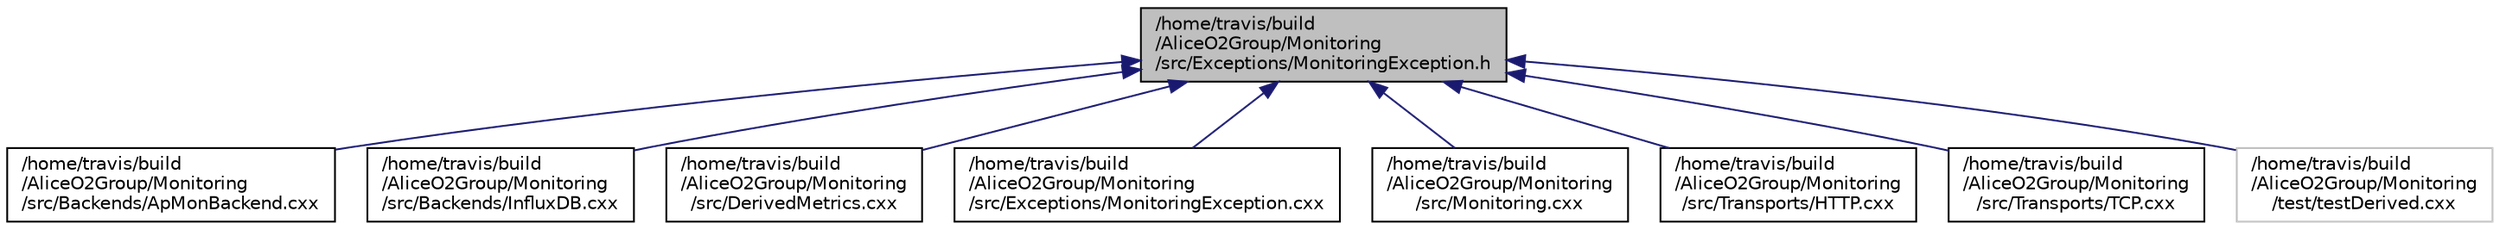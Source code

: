 digraph "/home/travis/build/AliceO2Group/Monitoring/src/Exceptions/MonitoringException.h"
{
 // INTERACTIVE_SVG=YES
  bgcolor="transparent";
  edge [fontname="Helvetica",fontsize="10",labelfontname="Helvetica",labelfontsize="10"];
  node [fontname="Helvetica",fontsize="10",shape=record];
  Node1 [label="/home/travis/build\l/AliceO2Group/Monitoring\l/src/Exceptions/MonitoringException.h",height=0.2,width=0.4,color="black", fillcolor="grey75", style="filled", fontcolor="black"];
  Node1 -> Node2 [dir="back",color="midnightblue",fontsize="10",style="solid",fontname="Helvetica"];
  Node2 [label="/home/travis/build\l/AliceO2Group/Monitoring\l/src/Backends/ApMonBackend.cxx",height=0.2,width=0.4,color="black",URL="$ApMonBackend_8cxx.html"];
  Node1 -> Node3 [dir="back",color="midnightblue",fontsize="10",style="solid",fontname="Helvetica"];
  Node3 [label="/home/travis/build\l/AliceO2Group/Monitoring\l/src/Backends/InfluxDB.cxx",height=0.2,width=0.4,color="black",URL="$InfluxDB_8cxx.html"];
  Node1 -> Node4 [dir="back",color="midnightblue",fontsize="10",style="solid",fontname="Helvetica"];
  Node4 [label="/home/travis/build\l/AliceO2Group/Monitoring\l/src/DerivedMetrics.cxx",height=0.2,width=0.4,color="black",URL="$DerivedMetrics_8cxx.html"];
  Node1 -> Node5 [dir="back",color="midnightblue",fontsize="10",style="solid",fontname="Helvetica"];
  Node5 [label="/home/travis/build\l/AliceO2Group/Monitoring\l/src/Exceptions/MonitoringException.cxx",height=0.2,width=0.4,color="black",URL="$MonitoringException_8cxx.html"];
  Node1 -> Node6 [dir="back",color="midnightblue",fontsize="10",style="solid",fontname="Helvetica"];
  Node6 [label="/home/travis/build\l/AliceO2Group/Monitoring\l/src/Monitoring.cxx",height=0.2,width=0.4,color="black",URL="$Monitoring_8cxx.html"];
  Node1 -> Node7 [dir="back",color="midnightblue",fontsize="10",style="solid",fontname="Helvetica"];
  Node7 [label="/home/travis/build\l/AliceO2Group/Monitoring\l/src/Transports/HTTP.cxx",height=0.2,width=0.4,color="black",URL="$HTTP_8cxx.html"];
  Node1 -> Node8 [dir="back",color="midnightblue",fontsize="10",style="solid",fontname="Helvetica"];
  Node8 [label="/home/travis/build\l/AliceO2Group/Monitoring\l/src/Transports/TCP.cxx",height=0.2,width=0.4,color="black",URL="$TCP_8cxx.html"];
  Node1 -> Node9 [dir="back",color="midnightblue",fontsize="10",style="solid",fontname="Helvetica"];
  Node9 [label="/home/travis/build\l/AliceO2Group/Monitoring\l/test/testDerived.cxx",height=0.2,width=0.4,color="grey75"];
}
